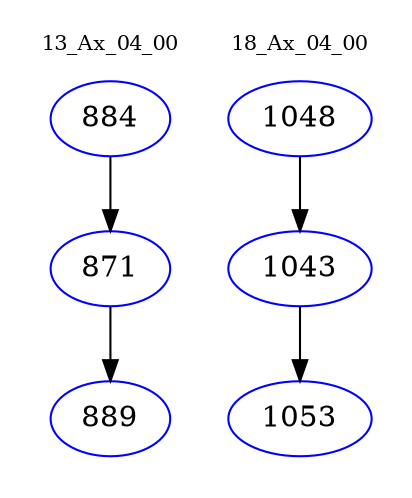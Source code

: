 digraph{
subgraph cluster_0 {
color = white
label = "13_Ax_04_00";
fontsize=10;
T0_884 [label="884", color="blue"]
T0_884 -> T0_871 [color="black"]
T0_871 [label="871", color="blue"]
T0_871 -> T0_889 [color="black"]
T0_889 [label="889", color="blue"]
}
subgraph cluster_1 {
color = white
label = "18_Ax_04_00";
fontsize=10;
T1_1048 [label="1048", color="blue"]
T1_1048 -> T1_1043 [color="black"]
T1_1043 [label="1043", color="blue"]
T1_1043 -> T1_1053 [color="black"]
T1_1053 [label="1053", color="blue"]
}
}
